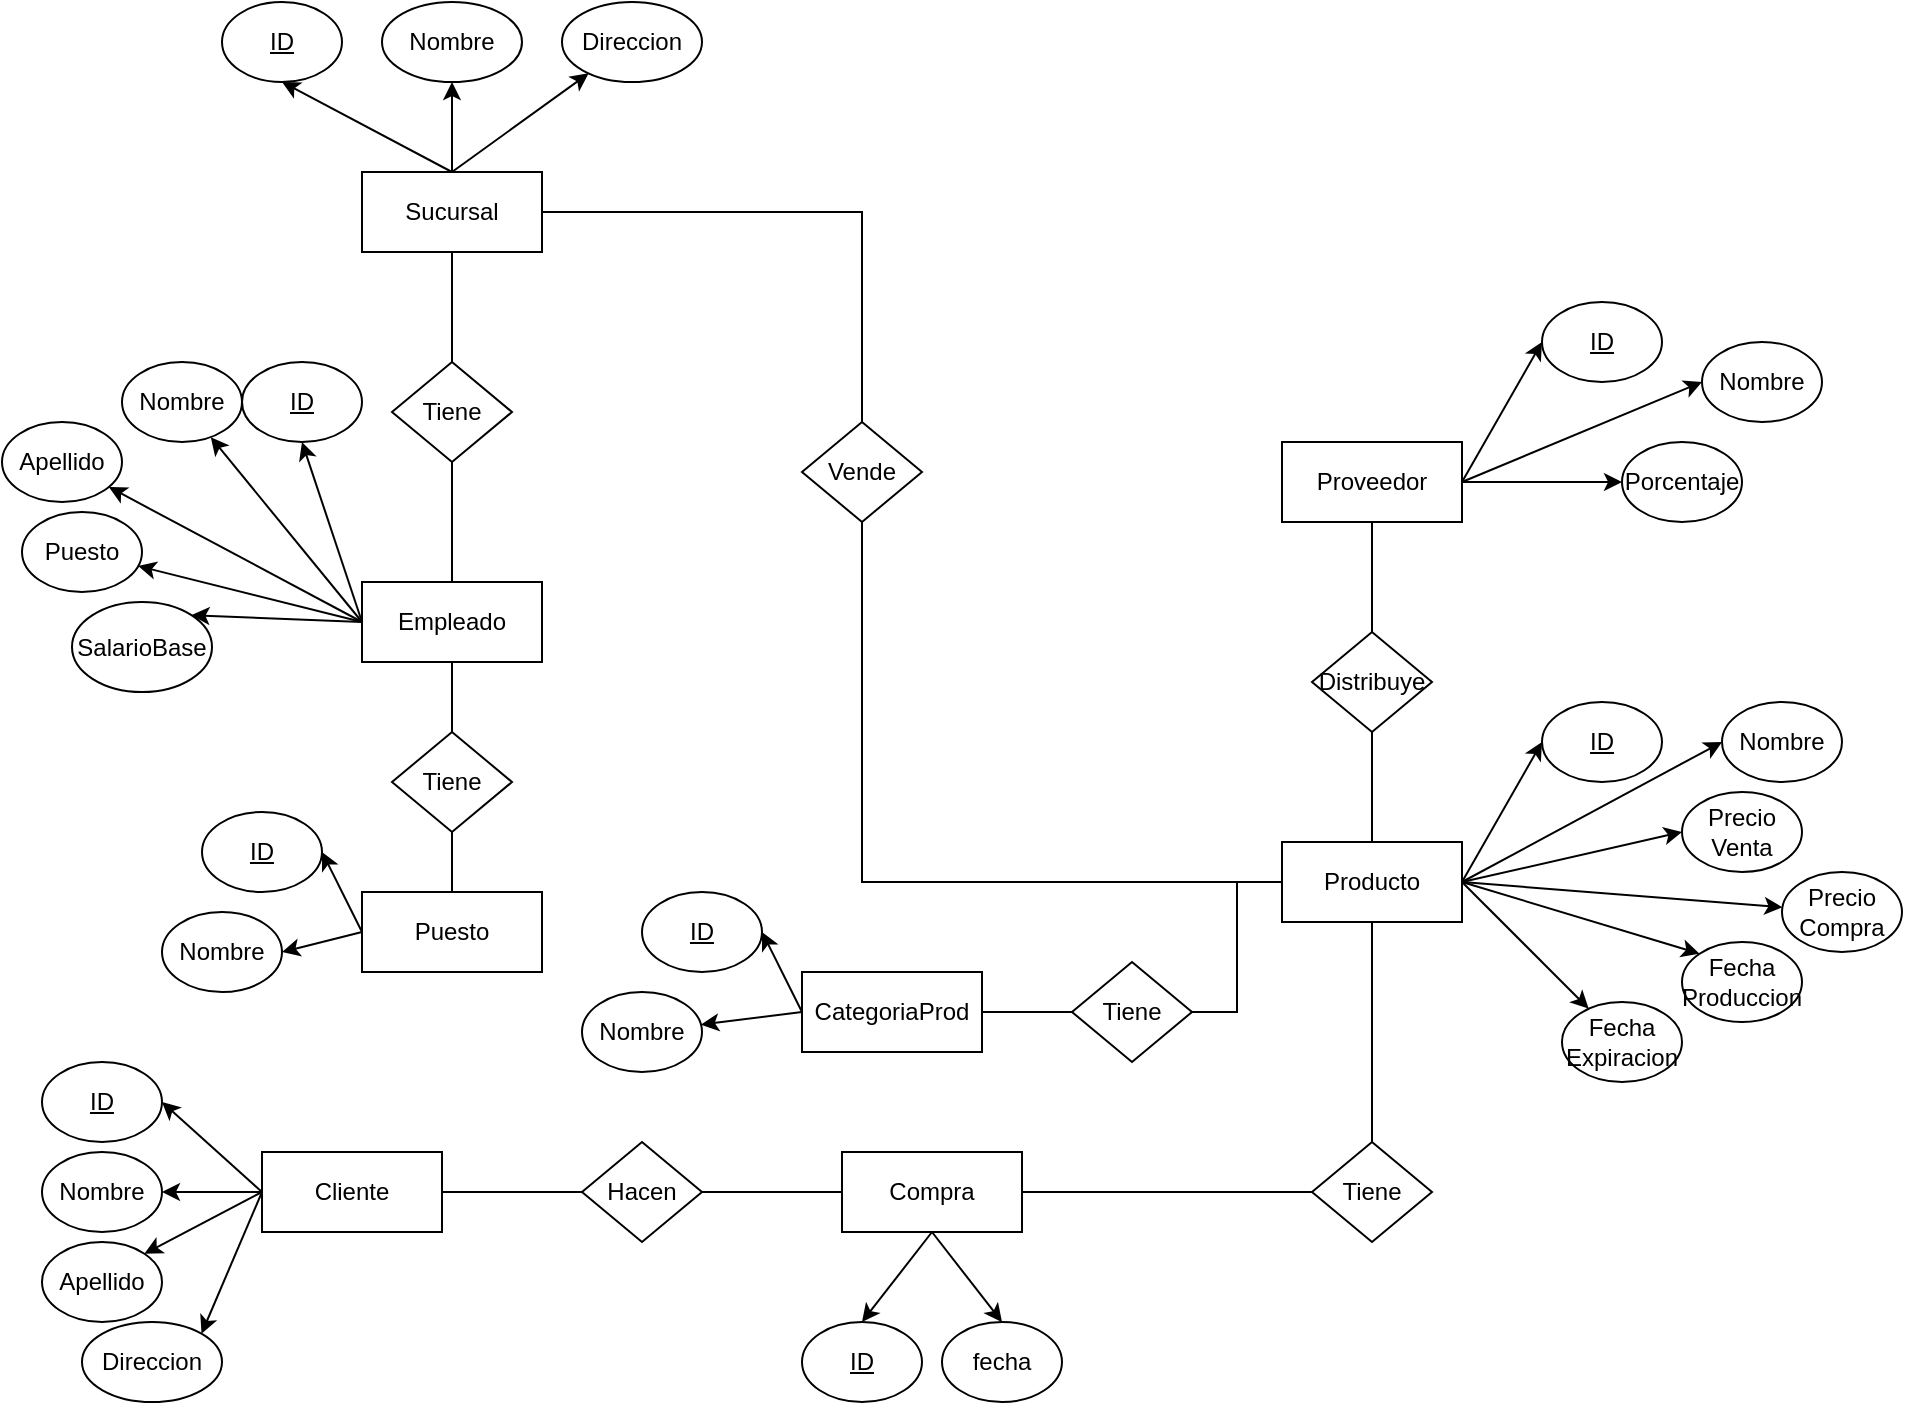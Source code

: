 <mxfile version="15.6.8" type="github">
  <diagram id="ENGJdk5pA8UJw1FiYDUX" name="Page-1">
    <mxGraphModel dx="1718" dy="1550" grid="1" gridSize="10" guides="1" tooltips="1" connect="1" arrows="1" fold="1" page="1" pageScale="1" pageWidth="850" pageHeight="1100" math="0" shadow="0">
      <root>
        <mxCell id="0" />
        <mxCell id="1" parent="0" />
        <mxCell id="Ehb19PiIv6LKmTPcDfT7-22" style="rounded=0;orthogonalLoop=1;jettySize=auto;html=1;exitX=0.5;exitY=0;exitDx=0;exitDy=0;entryX=0.5;entryY=1;entryDx=0;entryDy=0;" parent="1" source="Ehb19PiIv6LKmTPcDfT7-1" target="Ehb19PiIv6LKmTPcDfT7-20" edge="1">
          <mxGeometry relative="1" as="geometry" />
        </mxCell>
        <mxCell id="Ehb19PiIv6LKmTPcDfT7-23" style="edgeStyle=none;rounded=0;orthogonalLoop=1;jettySize=auto;html=1;exitX=0.5;exitY=0;exitDx=0;exitDy=0;entryX=0.5;entryY=1;entryDx=0;entryDy=0;" parent="1" source="Ehb19PiIv6LKmTPcDfT7-1" target="Ehb19PiIv6LKmTPcDfT7-9" edge="1">
          <mxGeometry relative="1" as="geometry" />
        </mxCell>
        <mxCell id="Ehb19PiIv6LKmTPcDfT7-24" style="edgeStyle=none;rounded=0;orthogonalLoop=1;jettySize=auto;html=1;exitX=0.5;exitY=0;exitDx=0;exitDy=0;" parent="1" source="Ehb19PiIv6LKmTPcDfT7-1" target="Ehb19PiIv6LKmTPcDfT7-10" edge="1">
          <mxGeometry relative="1" as="geometry" />
        </mxCell>
        <mxCell id="Ehb19PiIv6LKmTPcDfT7-1" value="Sucursal" style="rounded=0;whiteSpace=wrap;html=1;" parent="1" vertex="1">
          <mxGeometry x="10" y="-765" width="90" height="40" as="geometry" />
        </mxCell>
        <mxCell id="Ehb19PiIv6LKmTPcDfT7-30" style="edgeStyle=none;rounded=0;orthogonalLoop=1;jettySize=auto;html=1;exitX=0;exitY=0.5;exitDx=0;exitDy=0;entryX=0.5;entryY=1;entryDx=0;entryDy=0;" parent="1" source="Ehb19PiIv6LKmTPcDfT7-2" target="Ehb19PiIv6LKmTPcDfT7-19" edge="1">
          <mxGeometry relative="1" as="geometry" />
        </mxCell>
        <mxCell id="Ehb19PiIv6LKmTPcDfT7-31" style="edgeStyle=none;rounded=0;orthogonalLoop=1;jettySize=auto;html=1;exitX=0;exitY=0.5;exitDx=0;exitDy=0;" parent="1" source="Ehb19PiIv6LKmTPcDfT7-2" target="Ehb19PiIv6LKmTPcDfT7-11" edge="1">
          <mxGeometry relative="1" as="geometry" />
        </mxCell>
        <mxCell id="Ehb19PiIv6LKmTPcDfT7-32" style="edgeStyle=none;rounded=0;orthogonalLoop=1;jettySize=auto;html=1;exitX=0;exitY=0.5;exitDx=0;exitDy=0;" parent="1" source="Ehb19PiIv6LKmTPcDfT7-2" target="Ehb19PiIv6LKmTPcDfT7-13" edge="1">
          <mxGeometry relative="1" as="geometry" />
        </mxCell>
        <mxCell id="Ehb19PiIv6LKmTPcDfT7-33" style="edgeStyle=none;rounded=0;orthogonalLoop=1;jettySize=auto;html=1;exitX=0;exitY=0.5;exitDx=0;exitDy=0;" parent="1" source="Ehb19PiIv6LKmTPcDfT7-2" target="Ehb19PiIv6LKmTPcDfT7-12" edge="1">
          <mxGeometry relative="1" as="geometry" />
        </mxCell>
        <mxCell id="Ehb19PiIv6LKmTPcDfT7-39" style="edgeStyle=none;rounded=0;orthogonalLoop=1;jettySize=auto;html=1;exitX=0;exitY=0.5;exitDx=0;exitDy=0;entryX=1;entryY=0;entryDx=0;entryDy=0;" parent="1" source="Ehb19PiIv6LKmTPcDfT7-2" target="Ehb19PiIv6LKmTPcDfT7-14" edge="1">
          <mxGeometry relative="1" as="geometry" />
        </mxCell>
        <mxCell id="Ehb19PiIv6LKmTPcDfT7-2" value="Empleado" style="rounded=0;whiteSpace=wrap;html=1;" parent="1" vertex="1">
          <mxGeometry x="10" y="-560" width="90" height="40" as="geometry" />
        </mxCell>
        <mxCell id="Ehb19PiIv6LKmTPcDfT7-41" style="edgeStyle=none;rounded=0;orthogonalLoop=1;jettySize=auto;html=1;exitX=1;exitY=0.5;exitDx=0;exitDy=0;entryX=0;entryY=0.5;entryDx=0;entryDy=0;" parent="1" source="Ehb19PiIv6LKmTPcDfT7-3" target="Ehb19PiIv6LKmTPcDfT7-21" edge="1">
          <mxGeometry relative="1" as="geometry" />
        </mxCell>
        <mxCell id="Ehb19PiIv6LKmTPcDfT7-42" style="edgeStyle=none;rounded=0;orthogonalLoop=1;jettySize=auto;html=1;exitX=1;exitY=0.5;exitDx=0;exitDy=0;entryX=0;entryY=0.5;entryDx=0;entryDy=0;" parent="1" source="Ehb19PiIv6LKmTPcDfT7-3" target="Ehb19PiIv6LKmTPcDfT7-16" edge="1">
          <mxGeometry relative="1" as="geometry" />
        </mxCell>
        <mxCell id="Ehb19PiIv6LKmTPcDfT7-43" style="edgeStyle=none;rounded=0;orthogonalLoop=1;jettySize=auto;html=1;exitX=1;exitY=0.5;exitDx=0;exitDy=0;entryX=0;entryY=0.5;entryDx=0;entryDy=0;" parent="1" source="Ehb19PiIv6LKmTPcDfT7-3" target="Ehb19PiIv6LKmTPcDfT7-17" edge="1">
          <mxGeometry relative="1" as="geometry" />
        </mxCell>
        <mxCell id="Ehb19PiIv6LKmTPcDfT7-3" value="Proveedor" style="rounded=0;whiteSpace=wrap;html=1;" parent="1" vertex="1">
          <mxGeometry x="470" y="-630" width="90" height="40" as="geometry" />
        </mxCell>
        <mxCell id="Ehb19PiIv6LKmTPcDfT7-50" style="edgeStyle=none;rounded=0;orthogonalLoop=1;jettySize=auto;html=1;exitX=1;exitY=0.5;exitDx=0;exitDy=0;entryX=0;entryY=0.5;entryDx=0;entryDy=0;" parent="1" source="Ehb19PiIv6LKmTPcDfT7-4" target="Ehb19PiIv6LKmTPcDfT7-46" edge="1">
          <mxGeometry relative="1" as="geometry" />
        </mxCell>
        <mxCell id="Ehb19PiIv6LKmTPcDfT7-51" style="edgeStyle=none;rounded=0;orthogonalLoop=1;jettySize=auto;html=1;exitX=1;exitY=0.5;exitDx=0;exitDy=0;entryX=0;entryY=0.5;entryDx=0;entryDy=0;" parent="1" source="Ehb19PiIv6LKmTPcDfT7-4" target="Ehb19PiIv6LKmTPcDfT7-47" edge="1">
          <mxGeometry relative="1" as="geometry" />
        </mxCell>
        <mxCell id="Ehb19PiIv6LKmTPcDfT7-52" style="edgeStyle=none;rounded=0;orthogonalLoop=1;jettySize=auto;html=1;exitX=1;exitY=0.5;exitDx=0;exitDy=0;entryX=0;entryY=0.5;entryDx=0;entryDy=0;" parent="1" source="Ehb19PiIv6LKmTPcDfT7-4" target="Ehb19PiIv6LKmTPcDfT7-49" edge="1">
          <mxGeometry relative="1" as="geometry" />
        </mxCell>
        <mxCell id="Ehb19PiIv6LKmTPcDfT7-53" style="edgeStyle=none;rounded=0;orthogonalLoop=1;jettySize=auto;html=1;exitX=1;exitY=0.5;exitDx=0;exitDy=0;" parent="1" source="Ehb19PiIv6LKmTPcDfT7-4" target="Ehb19PiIv6LKmTPcDfT7-48" edge="1">
          <mxGeometry relative="1" as="geometry" />
        </mxCell>
        <mxCell id="Ehb19PiIv6LKmTPcDfT7-81" style="edgeStyle=none;rounded=0;orthogonalLoop=1;jettySize=auto;html=1;exitX=1;exitY=0.5;exitDx=0;exitDy=0;" parent="1" source="Ehb19PiIv6LKmTPcDfT7-4" target="Ehb19PiIv6LKmTPcDfT7-80" edge="1">
          <mxGeometry relative="1" as="geometry" />
        </mxCell>
        <mxCell id="Ehb19PiIv6LKmTPcDfT7-82" style="edgeStyle=none;rounded=0;orthogonalLoop=1;jettySize=auto;html=1;exitX=1;exitY=0.5;exitDx=0;exitDy=0;entryX=0;entryY=0;entryDx=0;entryDy=0;" parent="1" source="Ehb19PiIv6LKmTPcDfT7-4" target="Ehb19PiIv6LKmTPcDfT7-79" edge="1">
          <mxGeometry relative="1" as="geometry" />
        </mxCell>
        <mxCell id="Ehb19PiIv6LKmTPcDfT7-4" value="Producto" style="rounded=0;whiteSpace=wrap;html=1;" parent="1" vertex="1">
          <mxGeometry x="470" y="-430" width="90" height="40" as="geometry" />
        </mxCell>
        <mxCell id="Ehb19PiIv6LKmTPcDfT7-77" style="edgeStyle=none;rounded=0;orthogonalLoop=1;jettySize=auto;html=1;exitX=0;exitY=0.5;exitDx=0;exitDy=0;entryX=1;entryY=0.5;entryDx=0;entryDy=0;" parent="1" source="Ehb19PiIv6LKmTPcDfT7-5" target="Ehb19PiIv6LKmTPcDfT7-75" edge="1">
          <mxGeometry relative="1" as="geometry" />
        </mxCell>
        <mxCell id="Ehb19PiIv6LKmTPcDfT7-78" style="edgeStyle=none;rounded=0;orthogonalLoop=1;jettySize=auto;html=1;exitX=0;exitY=0.5;exitDx=0;exitDy=0;" parent="1" source="Ehb19PiIv6LKmTPcDfT7-5" target="Ehb19PiIv6LKmTPcDfT7-76" edge="1">
          <mxGeometry relative="1" as="geometry" />
        </mxCell>
        <mxCell id="Ehb19PiIv6LKmTPcDfT7-5" value="CategoriaProd" style="rounded=0;whiteSpace=wrap;html=1;" parent="1" vertex="1">
          <mxGeometry x="230" y="-365" width="90" height="40" as="geometry" />
        </mxCell>
        <mxCell id="Ehb19PiIv6LKmTPcDfT7-67" style="edgeStyle=none;rounded=0;orthogonalLoop=1;jettySize=auto;html=1;exitX=0;exitY=0.5;exitDx=0;exitDy=0;entryX=1;entryY=0.5;entryDx=0;entryDy=0;" parent="1" source="Ehb19PiIv6LKmTPcDfT7-6" target="Ehb19PiIv6LKmTPcDfT7-64" edge="1">
          <mxGeometry relative="1" as="geometry" />
        </mxCell>
        <mxCell id="Ehb19PiIv6LKmTPcDfT7-68" style="edgeStyle=none;rounded=0;orthogonalLoop=1;jettySize=auto;html=1;exitX=0;exitY=0.5;exitDx=0;exitDy=0;entryX=1;entryY=0.5;entryDx=0;entryDy=0;" parent="1" source="Ehb19PiIv6LKmTPcDfT7-6" target="Ehb19PiIv6LKmTPcDfT7-65" edge="1">
          <mxGeometry relative="1" as="geometry" />
        </mxCell>
        <mxCell id="Ehb19PiIv6LKmTPcDfT7-69" style="edgeStyle=none;rounded=0;orthogonalLoop=1;jettySize=auto;html=1;exitX=0;exitY=0.5;exitDx=0;exitDy=0;entryX=1;entryY=0;entryDx=0;entryDy=0;" parent="1" source="Ehb19PiIv6LKmTPcDfT7-6" target="Ehb19PiIv6LKmTPcDfT7-66" edge="1">
          <mxGeometry relative="1" as="geometry" />
        </mxCell>
        <mxCell id="Ehb19PiIv6LKmTPcDfT7-71" style="edgeStyle=none;rounded=0;orthogonalLoop=1;jettySize=auto;html=1;exitX=0;exitY=0.5;exitDx=0;exitDy=0;entryX=1;entryY=0;entryDx=0;entryDy=0;" parent="1" source="Ehb19PiIv6LKmTPcDfT7-6" target="Ehb19PiIv6LKmTPcDfT7-70" edge="1">
          <mxGeometry relative="1" as="geometry" />
        </mxCell>
        <mxCell id="Ehb19PiIv6LKmTPcDfT7-6" value="Cliente" style="rounded=0;whiteSpace=wrap;html=1;" parent="1" vertex="1">
          <mxGeometry x="-40" y="-275" width="90" height="40" as="geometry" />
        </mxCell>
        <mxCell id="Ehb19PiIv6LKmTPcDfT7-61" style="edgeStyle=none;rounded=0;orthogonalLoop=1;jettySize=auto;html=1;exitX=0.5;exitY=1;exitDx=0;exitDy=0;entryX=0.5;entryY=0;entryDx=0;entryDy=0;" parent="1" source="Ehb19PiIv6LKmTPcDfT7-7" target="Ehb19PiIv6LKmTPcDfT7-60" edge="1">
          <mxGeometry relative="1" as="geometry" />
        </mxCell>
        <mxCell id="Ehb19PiIv6LKmTPcDfT7-63" style="edgeStyle=none;rounded=0;orthogonalLoop=1;jettySize=auto;html=1;exitX=0.5;exitY=1;exitDx=0;exitDy=0;entryX=0.5;entryY=0;entryDx=0;entryDy=0;" parent="1" source="Ehb19PiIv6LKmTPcDfT7-7" target="Ehb19PiIv6LKmTPcDfT7-62" edge="1">
          <mxGeometry relative="1" as="geometry" />
        </mxCell>
        <mxCell id="Ehb19PiIv6LKmTPcDfT7-7" value="Compra" style="rounded=0;whiteSpace=wrap;html=1;" parent="1" vertex="1">
          <mxGeometry x="250" y="-275" width="90" height="40" as="geometry" />
        </mxCell>
        <mxCell id="Ehb19PiIv6LKmTPcDfT7-9" value="Nombre" style="ellipse;whiteSpace=wrap;html=1;" parent="1" vertex="1">
          <mxGeometry x="20" y="-850" width="70" height="40" as="geometry" />
        </mxCell>
        <mxCell id="Ehb19PiIv6LKmTPcDfT7-10" value="Direccion" style="ellipse;whiteSpace=wrap;html=1;" parent="1" vertex="1">
          <mxGeometry x="110" y="-850" width="70" height="40" as="geometry" />
        </mxCell>
        <mxCell id="Ehb19PiIv6LKmTPcDfT7-11" value="Nombre" style="ellipse;whiteSpace=wrap;html=1;" parent="1" vertex="1">
          <mxGeometry x="-110" y="-670" width="60" height="40" as="geometry" />
        </mxCell>
        <mxCell id="Ehb19PiIv6LKmTPcDfT7-12" value="Puesto" style="ellipse;whiteSpace=wrap;html=1;" parent="1" vertex="1">
          <mxGeometry x="-160" y="-595" width="60" height="40" as="geometry" />
        </mxCell>
        <mxCell id="Ehb19PiIv6LKmTPcDfT7-13" value="Apellido" style="ellipse;whiteSpace=wrap;html=1;" parent="1" vertex="1">
          <mxGeometry x="-170" y="-640" width="60" height="40" as="geometry" />
        </mxCell>
        <mxCell id="Ehb19PiIv6LKmTPcDfT7-14" value="SalarioBase" style="ellipse;whiteSpace=wrap;html=1;" parent="1" vertex="1">
          <mxGeometry x="-135" y="-550" width="70" height="45" as="geometry" />
        </mxCell>
        <mxCell id="Ehb19PiIv6LKmTPcDfT7-16" value="Nombre" style="ellipse;whiteSpace=wrap;html=1;" parent="1" vertex="1">
          <mxGeometry x="680" y="-680" width="60" height="40" as="geometry" />
        </mxCell>
        <mxCell id="Ehb19PiIv6LKmTPcDfT7-17" value="Porcentaje" style="ellipse;whiteSpace=wrap;html=1;" parent="1" vertex="1">
          <mxGeometry x="640" y="-630" width="60" height="40" as="geometry" />
        </mxCell>
        <mxCell id="Ehb19PiIv6LKmTPcDfT7-19" value="&lt;u&gt;ID&lt;/u&gt;" style="ellipse;whiteSpace=wrap;html=1;" parent="1" vertex="1">
          <mxGeometry x="-50" y="-670" width="60" height="40" as="geometry" />
        </mxCell>
        <mxCell id="Ehb19PiIv6LKmTPcDfT7-20" value="&lt;u&gt;ID&lt;/u&gt;" style="ellipse;whiteSpace=wrap;html=1;" parent="1" vertex="1">
          <mxGeometry x="-60" y="-850" width="60" height="40" as="geometry" />
        </mxCell>
        <mxCell id="Ehb19PiIv6LKmTPcDfT7-21" value="&lt;u&gt;ID&lt;/u&gt;" style="ellipse;whiteSpace=wrap;html=1;" parent="1" vertex="1">
          <mxGeometry x="600" y="-700" width="60" height="40" as="geometry" />
        </mxCell>
        <mxCell id="Ehb19PiIv6LKmTPcDfT7-25" value="Tiene" style="rhombus;whiteSpace=wrap;html=1;" parent="1" vertex="1">
          <mxGeometry x="25" y="-670" width="60" height="50" as="geometry" />
        </mxCell>
        <mxCell id="Ehb19PiIv6LKmTPcDfT7-27" value="" style="endArrow=none;html=1;rounded=0;entryX=0.5;entryY=1;entryDx=0;entryDy=0;exitX=0.5;exitY=0;exitDx=0;exitDy=0;" parent="1" source="Ehb19PiIv6LKmTPcDfT7-25" target="Ehb19PiIv6LKmTPcDfT7-1" edge="1">
          <mxGeometry width="50" height="50" relative="1" as="geometry">
            <mxPoint x="-60" y="-650" as="sourcePoint" />
            <mxPoint x="-10" y="-700" as="targetPoint" />
          </mxGeometry>
        </mxCell>
        <mxCell id="Ehb19PiIv6LKmTPcDfT7-28" value="" style="endArrow=none;html=1;rounded=0;exitX=0.5;exitY=0;exitDx=0;exitDy=0;entryX=0.5;entryY=1;entryDx=0;entryDy=0;" parent="1" source="Ehb19PiIv6LKmTPcDfT7-2" target="Ehb19PiIv6LKmTPcDfT7-25" edge="1">
          <mxGeometry width="50" height="50" relative="1" as="geometry">
            <mxPoint x="54.5" y="-565" as="sourcePoint" />
            <mxPoint x="120" y="-610" as="targetPoint" />
          </mxGeometry>
        </mxCell>
        <mxCell id="Ehb19PiIv6LKmTPcDfT7-40" value="Distribuye" style="rhombus;whiteSpace=wrap;html=1;" parent="1" vertex="1">
          <mxGeometry x="485" y="-535" width="60" height="50" as="geometry" />
        </mxCell>
        <mxCell id="Ehb19PiIv6LKmTPcDfT7-44" value="" style="endArrow=none;html=1;rounded=0;exitX=0.5;exitY=0;exitDx=0;exitDy=0;entryX=0.5;entryY=1;entryDx=0;entryDy=0;" parent="1" source="Ehb19PiIv6LKmTPcDfT7-40" target="Ehb19PiIv6LKmTPcDfT7-3" edge="1">
          <mxGeometry width="50" height="50" relative="1" as="geometry">
            <mxPoint x="514.33" y="-530" as="sourcePoint" />
            <mxPoint x="514.33" y="-590" as="targetPoint" />
          </mxGeometry>
        </mxCell>
        <mxCell id="Ehb19PiIv6LKmTPcDfT7-45" value="" style="endArrow=none;html=1;rounded=0;exitX=0.5;exitY=0;exitDx=0;exitDy=0;entryX=0.5;entryY=1;entryDx=0;entryDy=0;" parent="1" source="Ehb19PiIv6LKmTPcDfT7-4" target="Ehb19PiIv6LKmTPcDfT7-40" edge="1">
          <mxGeometry width="50" height="50" relative="1" as="geometry">
            <mxPoint x="514.33" y="-430" as="sourcePoint" />
            <mxPoint x="514.33" y="-490" as="targetPoint" />
          </mxGeometry>
        </mxCell>
        <mxCell id="Ehb19PiIv6LKmTPcDfT7-46" value="&lt;u&gt;ID&lt;/u&gt;" style="ellipse;whiteSpace=wrap;html=1;" parent="1" vertex="1">
          <mxGeometry x="600" y="-500" width="60" height="40" as="geometry" />
        </mxCell>
        <mxCell id="Ehb19PiIv6LKmTPcDfT7-47" value="Nombre" style="ellipse;whiteSpace=wrap;html=1;" parent="1" vertex="1">
          <mxGeometry x="690" y="-500" width="60" height="40" as="geometry" />
        </mxCell>
        <mxCell id="Ehb19PiIv6LKmTPcDfT7-48" value="Precio Compra" style="ellipse;whiteSpace=wrap;html=1;" parent="1" vertex="1">
          <mxGeometry x="720" y="-415" width="60" height="40" as="geometry" />
        </mxCell>
        <mxCell id="Ehb19PiIv6LKmTPcDfT7-49" value="Precio Venta" style="ellipse;whiteSpace=wrap;html=1;" parent="1" vertex="1">
          <mxGeometry x="670" y="-455" width="60" height="40" as="geometry" />
        </mxCell>
        <mxCell id="Ehb19PiIv6LKmTPcDfT7-54" value="Hacen" style="rhombus;whiteSpace=wrap;html=1;" parent="1" vertex="1">
          <mxGeometry x="120" y="-280" width="60" height="50" as="geometry" />
        </mxCell>
        <mxCell id="Ehb19PiIv6LKmTPcDfT7-55" value="" style="endArrow=none;html=1;rounded=0;entryX=1;entryY=0.5;entryDx=0;entryDy=0;exitX=0;exitY=0.5;exitDx=0;exitDy=0;" parent="1" source="Ehb19PiIv6LKmTPcDfT7-54" target="Ehb19PiIv6LKmTPcDfT7-6" edge="1">
          <mxGeometry width="50" height="50" relative="1" as="geometry">
            <mxPoint x="-10" y="-60" as="sourcePoint" />
            <mxPoint x="40" y="-110" as="targetPoint" />
          </mxGeometry>
        </mxCell>
        <mxCell id="Ehb19PiIv6LKmTPcDfT7-56" value="" style="endArrow=none;html=1;rounded=0;exitX=1;exitY=0.5;exitDx=0;exitDy=0;entryX=0;entryY=0.5;entryDx=0;entryDy=0;" parent="1" source="Ehb19PiIv6LKmTPcDfT7-54" target="Ehb19PiIv6LKmTPcDfT7-7" edge="1">
          <mxGeometry width="50" height="50" relative="1" as="geometry">
            <mxPoint x="210" y="-240" as="sourcePoint" />
            <mxPoint x="260" y="-290" as="targetPoint" />
          </mxGeometry>
        </mxCell>
        <mxCell id="Ehb19PiIv6LKmTPcDfT7-57" value="Tiene" style="rhombus;whiteSpace=wrap;html=1;" parent="1" vertex="1">
          <mxGeometry x="485" y="-280" width="60" height="50" as="geometry" />
        </mxCell>
        <mxCell id="Ehb19PiIv6LKmTPcDfT7-58" value="" style="endArrow=none;html=1;rounded=0;exitX=1;exitY=0.5;exitDx=0;exitDy=0;entryX=0;entryY=0.5;entryDx=0;entryDy=0;" parent="1" source="Ehb19PiIv6LKmTPcDfT7-7" target="Ehb19PiIv6LKmTPcDfT7-57" edge="1">
          <mxGeometry width="50" height="50" relative="1" as="geometry">
            <mxPoint x="410" y="-290" as="sourcePoint" />
            <mxPoint x="460" y="-340" as="targetPoint" />
          </mxGeometry>
        </mxCell>
        <mxCell id="Ehb19PiIv6LKmTPcDfT7-59" value="" style="endArrow=none;html=1;rounded=0;entryX=0.5;entryY=1;entryDx=0;entryDy=0;exitX=0.5;exitY=0;exitDx=0;exitDy=0;" parent="1" source="Ehb19PiIv6LKmTPcDfT7-57" target="Ehb19PiIv6LKmTPcDfT7-4" edge="1">
          <mxGeometry width="50" height="50" relative="1" as="geometry">
            <mxPoint x="450" y="-310" as="sourcePoint" />
            <mxPoint x="500" y="-360" as="targetPoint" />
          </mxGeometry>
        </mxCell>
        <mxCell id="Ehb19PiIv6LKmTPcDfT7-60" value="&lt;u&gt;ID&lt;/u&gt;" style="ellipse;whiteSpace=wrap;html=1;" parent="1" vertex="1">
          <mxGeometry x="230" y="-190" width="60" height="40" as="geometry" />
        </mxCell>
        <mxCell id="Ehb19PiIv6LKmTPcDfT7-62" value="fecha" style="ellipse;whiteSpace=wrap;html=1;" parent="1" vertex="1">
          <mxGeometry x="300" y="-190" width="60" height="40" as="geometry" />
        </mxCell>
        <mxCell id="Ehb19PiIv6LKmTPcDfT7-64" value="&lt;u&gt;ID&lt;/u&gt;" style="ellipse;whiteSpace=wrap;html=1;" parent="1" vertex="1">
          <mxGeometry x="-150" y="-320" width="60" height="40" as="geometry" />
        </mxCell>
        <mxCell id="Ehb19PiIv6LKmTPcDfT7-65" value="Nombre" style="ellipse;whiteSpace=wrap;html=1;" parent="1" vertex="1">
          <mxGeometry x="-150" y="-275" width="60" height="40" as="geometry" />
        </mxCell>
        <mxCell id="Ehb19PiIv6LKmTPcDfT7-66" value="Apellido" style="ellipse;whiteSpace=wrap;html=1;" parent="1" vertex="1">
          <mxGeometry x="-150" y="-230" width="60" height="40" as="geometry" />
        </mxCell>
        <mxCell id="Ehb19PiIv6LKmTPcDfT7-70" value="Direccion" style="ellipse;whiteSpace=wrap;html=1;" parent="1" vertex="1">
          <mxGeometry x="-130" y="-190" width="70" height="40" as="geometry" />
        </mxCell>
        <mxCell id="Ehb19PiIv6LKmTPcDfT7-72" value="Tiene" style="rhombus;whiteSpace=wrap;html=1;" parent="1" vertex="1">
          <mxGeometry x="365" y="-370" width="60" height="50" as="geometry" />
        </mxCell>
        <mxCell id="Ehb19PiIv6LKmTPcDfT7-73" value="" style="endArrow=none;html=1;rounded=0;entryX=0;entryY=0.5;entryDx=0;entryDy=0;exitX=1;exitY=0.5;exitDx=0;exitDy=0;" parent="1" source="Ehb19PiIv6LKmTPcDfT7-5" target="Ehb19PiIv6LKmTPcDfT7-72" edge="1">
          <mxGeometry width="50" height="50" relative="1" as="geometry">
            <mxPoint x="340" y="-330" as="sourcePoint" />
            <mxPoint x="390" y="-380" as="targetPoint" />
          </mxGeometry>
        </mxCell>
        <mxCell id="Ehb19PiIv6LKmTPcDfT7-74" value="" style="endArrow=none;html=1;rounded=0;entryX=0;entryY=0.5;entryDx=0;entryDy=0;exitX=1;exitY=0.5;exitDx=0;exitDy=0;edgeStyle=orthogonalEdgeStyle;" parent="1" source="Ehb19PiIv6LKmTPcDfT7-72" target="Ehb19PiIv6LKmTPcDfT7-4" edge="1">
          <mxGeometry width="50" height="50" relative="1" as="geometry">
            <mxPoint x="410" y="-290" as="sourcePoint" />
            <mxPoint x="460" y="-340" as="targetPoint" />
          </mxGeometry>
        </mxCell>
        <mxCell id="Ehb19PiIv6LKmTPcDfT7-75" value="&lt;u&gt;ID&lt;/u&gt;" style="ellipse;whiteSpace=wrap;html=1;" parent="1" vertex="1">
          <mxGeometry x="150" y="-405" width="60" height="40" as="geometry" />
        </mxCell>
        <mxCell id="Ehb19PiIv6LKmTPcDfT7-76" value="Nombre" style="ellipse;whiteSpace=wrap;html=1;" parent="1" vertex="1">
          <mxGeometry x="120" y="-355" width="60" height="40" as="geometry" />
        </mxCell>
        <mxCell id="Ehb19PiIv6LKmTPcDfT7-79" value="Fecha Produccion" style="ellipse;whiteSpace=wrap;html=1;" parent="1" vertex="1">
          <mxGeometry x="670" y="-380" width="60" height="40" as="geometry" />
        </mxCell>
        <mxCell id="Ehb19PiIv6LKmTPcDfT7-80" value="Fecha Expiracion" style="ellipse;whiteSpace=wrap;html=1;" parent="1" vertex="1">
          <mxGeometry x="610" y="-350" width="60" height="40" as="geometry" />
        </mxCell>
        <mxCell id="Ehb19PiIv6LKmTPcDfT7-83" value="Vende" style="rhombus;whiteSpace=wrap;html=1;" parent="1" vertex="1">
          <mxGeometry x="230" y="-640" width="60" height="50" as="geometry" />
        </mxCell>
        <mxCell id="Ehb19PiIv6LKmTPcDfT7-84" value="" style="endArrow=none;html=1;rounded=0;exitX=1;exitY=0.5;exitDx=0;exitDy=0;entryX=0.5;entryY=0;entryDx=0;entryDy=0;edgeStyle=orthogonalEdgeStyle;" parent="1" source="Ehb19PiIv6LKmTPcDfT7-1" target="Ehb19PiIv6LKmTPcDfT7-83" edge="1">
          <mxGeometry width="50" height="50" relative="1" as="geometry">
            <mxPoint x="210" y="-690" as="sourcePoint" />
            <mxPoint x="260" y="-740" as="targetPoint" />
          </mxGeometry>
        </mxCell>
        <mxCell id="Ehb19PiIv6LKmTPcDfT7-86" value="" style="endArrow=none;html=1;rounded=0;entryX=0.5;entryY=1;entryDx=0;entryDy=0;exitX=0;exitY=0.5;exitDx=0;exitDy=0;edgeStyle=orthogonalEdgeStyle;" parent="1" source="Ehb19PiIv6LKmTPcDfT7-4" target="Ehb19PiIv6LKmTPcDfT7-83" edge="1">
          <mxGeometry width="50" height="50" relative="1" as="geometry">
            <mxPoint x="230" y="-450" as="sourcePoint" />
            <mxPoint x="280" y="-500" as="targetPoint" />
          </mxGeometry>
        </mxCell>
        <mxCell id="GA1GhynCRn1cI76Y5Yom-1" value="Tiene" style="rhombus;whiteSpace=wrap;html=1;" vertex="1" parent="1">
          <mxGeometry x="25" y="-485" width="60" height="50" as="geometry" />
        </mxCell>
        <mxCell id="GA1GhynCRn1cI76Y5Yom-2" value="" style="endArrow=none;html=1;rounded=0;entryX=0.5;entryY=1;entryDx=0;entryDy=0;exitX=0.5;exitY=0;exitDx=0;exitDy=0;" edge="1" parent="1" source="GA1GhynCRn1cI76Y5Yom-1" target="Ehb19PiIv6LKmTPcDfT7-2">
          <mxGeometry width="50" height="50" relative="1" as="geometry">
            <mxPoint x="-30" y="-340" as="sourcePoint" />
            <mxPoint x="20" y="-390" as="targetPoint" />
          </mxGeometry>
        </mxCell>
        <mxCell id="GA1GhynCRn1cI76Y5Yom-9" style="rounded=0;orthogonalLoop=1;jettySize=auto;html=1;exitX=0;exitY=0.5;exitDx=0;exitDy=0;entryX=1;entryY=0.5;entryDx=0;entryDy=0;" edge="1" parent="1" source="GA1GhynCRn1cI76Y5Yom-3" target="GA1GhynCRn1cI76Y5Yom-6">
          <mxGeometry relative="1" as="geometry" />
        </mxCell>
        <mxCell id="GA1GhynCRn1cI76Y5Yom-10" style="edgeStyle=none;rounded=0;orthogonalLoop=1;jettySize=auto;html=1;exitX=0;exitY=0.5;exitDx=0;exitDy=0;entryX=1;entryY=0.5;entryDx=0;entryDy=0;" edge="1" parent="1" source="GA1GhynCRn1cI76Y5Yom-3" target="GA1GhynCRn1cI76Y5Yom-7">
          <mxGeometry relative="1" as="geometry" />
        </mxCell>
        <mxCell id="GA1GhynCRn1cI76Y5Yom-3" value="Puesto" style="rounded=0;whiteSpace=wrap;html=1;" vertex="1" parent="1">
          <mxGeometry x="10" y="-405" width="90" height="40" as="geometry" />
        </mxCell>
        <mxCell id="GA1GhynCRn1cI76Y5Yom-5" value="" style="endArrow=none;html=1;rounded=0;entryX=0.5;entryY=1;entryDx=0;entryDy=0;exitX=0.5;exitY=0;exitDx=0;exitDy=0;" edge="1" parent="1" source="GA1GhynCRn1cI76Y5Yom-3" target="GA1GhynCRn1cI76Y5Yom-1">
          <mxGeometry width="50" height="50" relative="1" as="geometry">
            <mxPoint x="-10" y="-400" as="sourcePoint" />
            <mxPoint x="40" y="-450" as="targetPoint" />
          </mxGeometry>
        </mxCell>
        <mxCell id="GA1GhynCRn1cI76Y5Yom-6" value="&lt;u&gt;ID&lt;/u&gt;" style="ellipse;whiteSpace=wrap;html=1;" vertex="1" parent="1">
          <mxGeometry x="-70" y="-445" width="60" height="40" as="geometry" />
        </mxCell>
        <mxCell id="GA1GhynCRn1cI76Y5Yom-7" value="Nombre" style="ellipse;whiteSpace=wrap;html=1;" vertex="1" parent="1">
          <mxGeometry x="-90" y="-395" width="60" height="40" as="geometry" />
        </mxCell>
      </root>
    </mxGraphModel>
  </diagram>
</mxfile>
